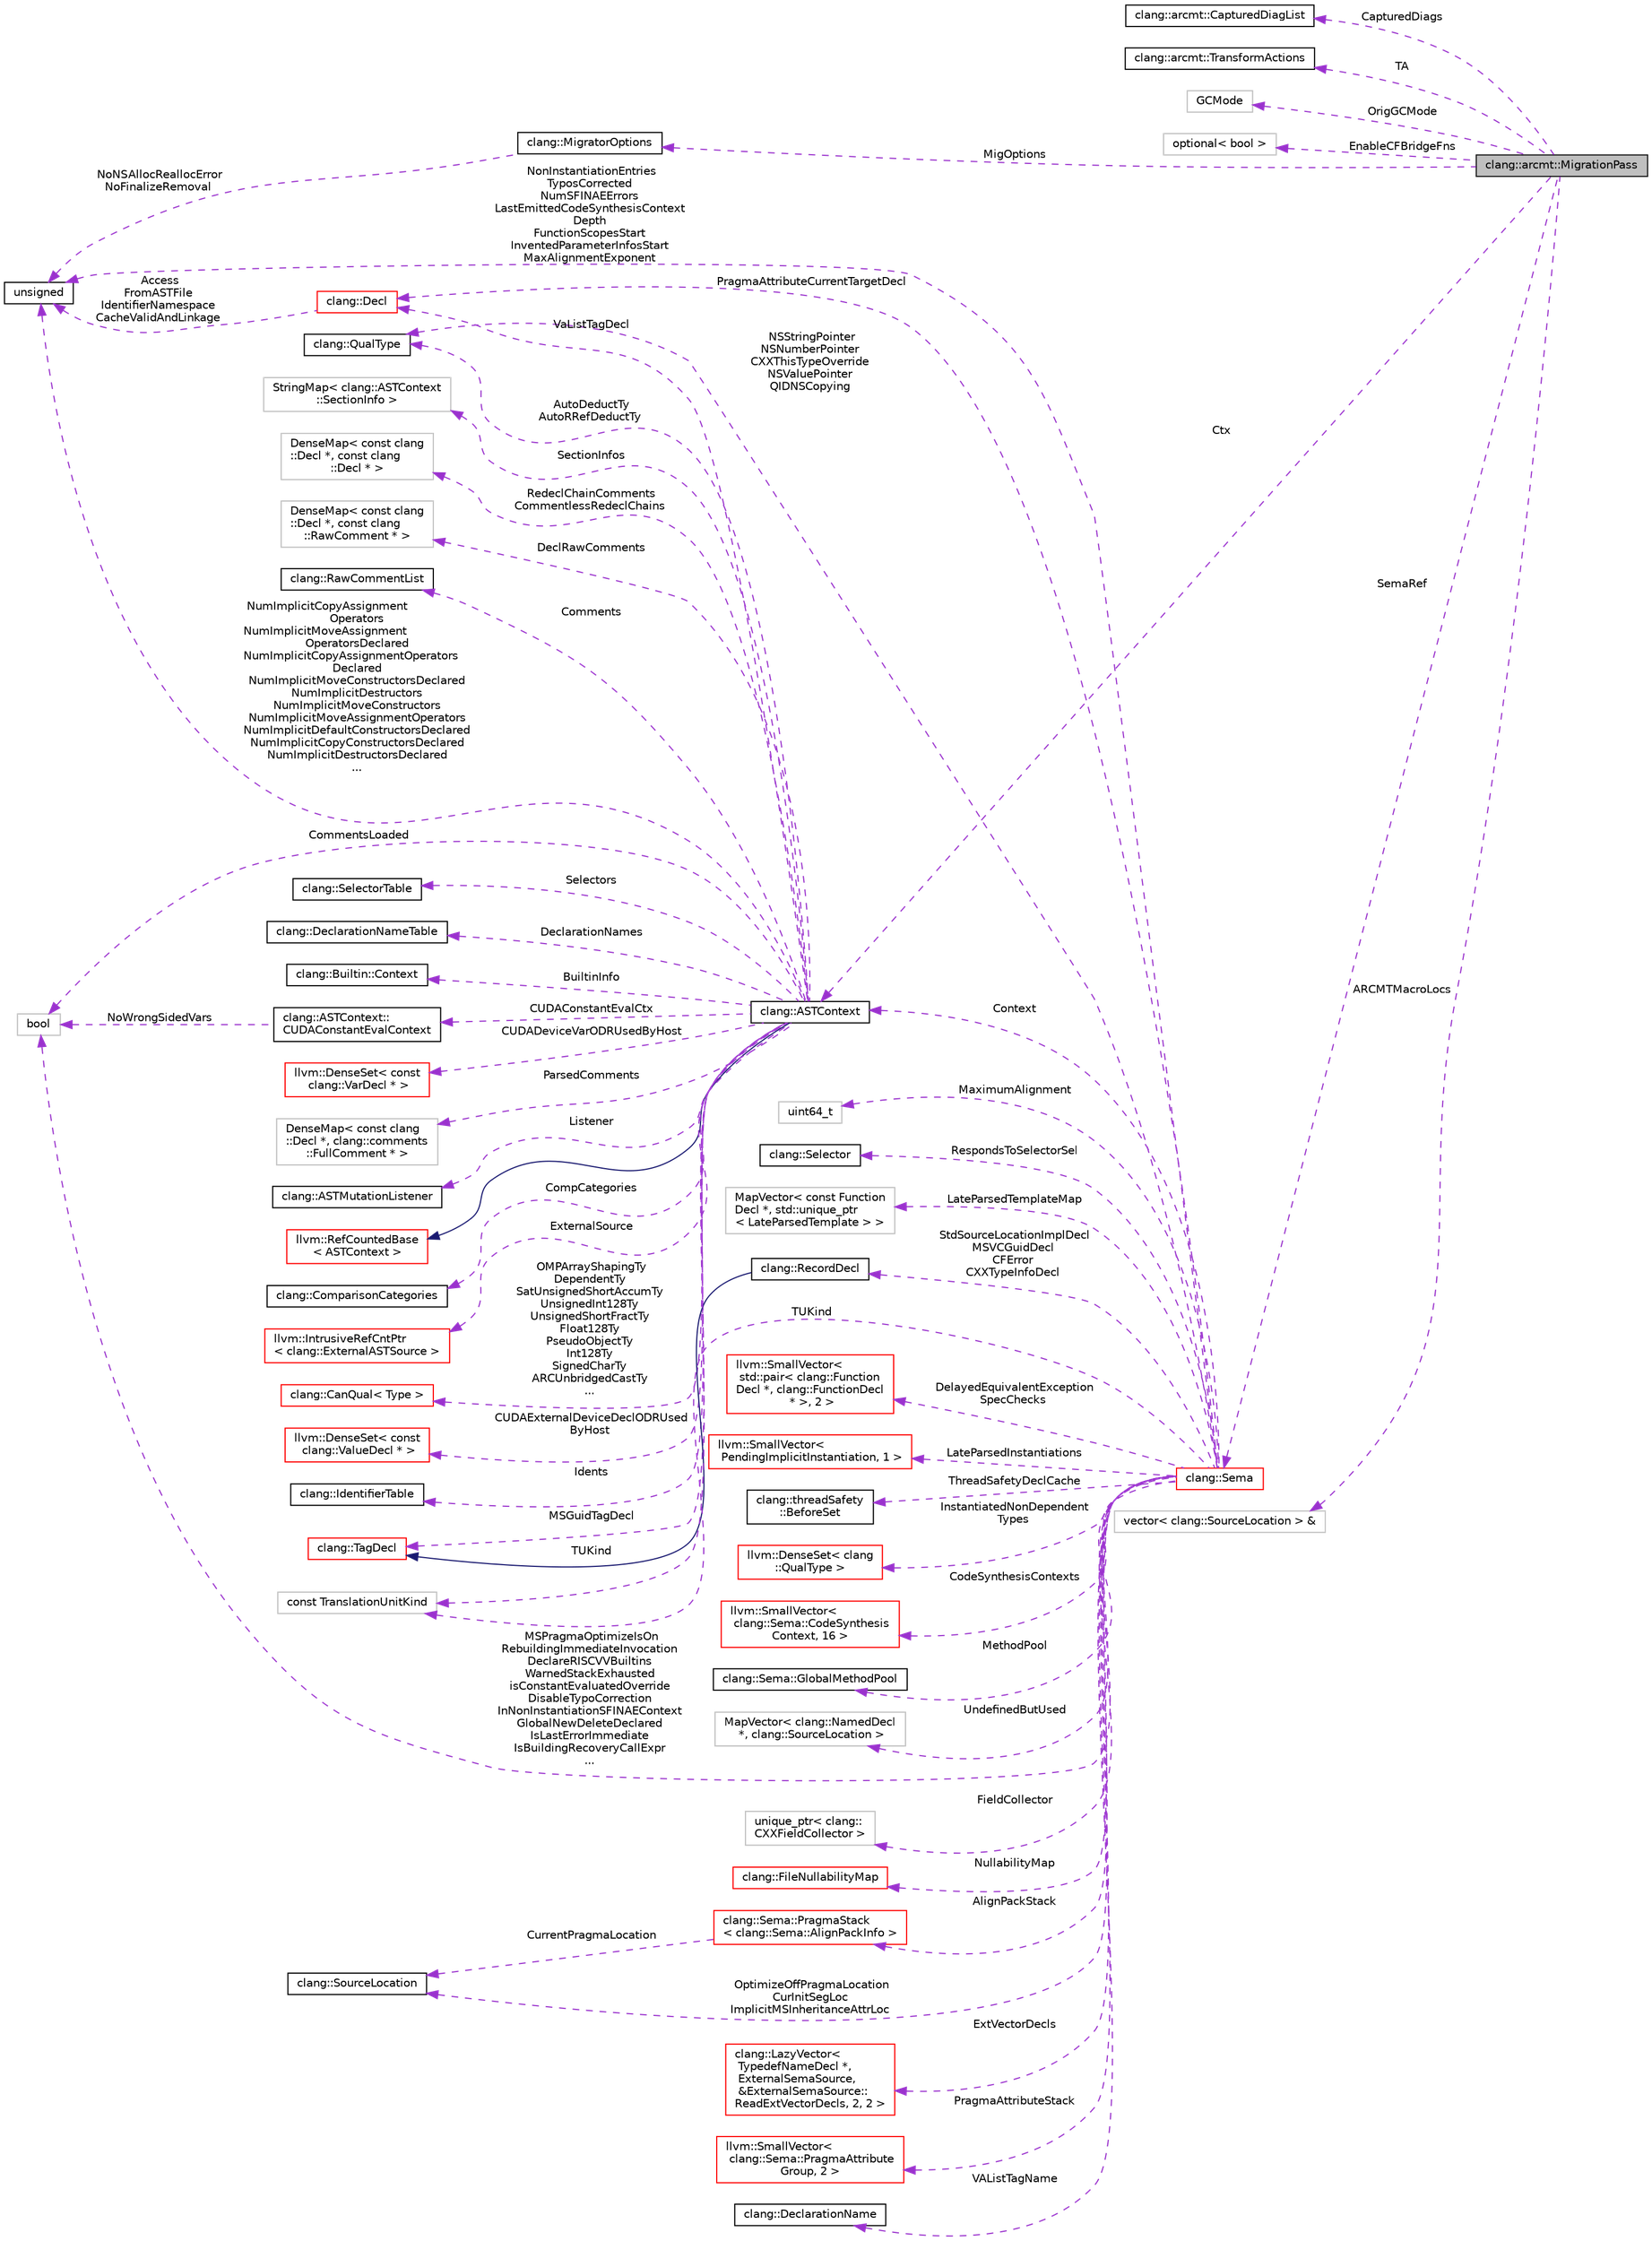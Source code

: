 digraph "clang::arcmt::MigrationPass"
{
 // LATEX_PDF_SIZE
  bgcolor="transparent";
  edge [fontname="Helvetica",fontsize="10",labelfontname="Helvetica",labelfontsize="10"];
  node [fontname="Helvetica",fontsize="10",shape=record];
  rankdir="LR";
  Node1 [label="clang::arcmt::MigrationPass",height=0.2,width=0.4,color="black", fillcolor="grey75", style="filled", fontcolor="black",tooltip=" "];
  Node2 -> Node1 [dir="back",color="darkorchid3",fontsize="10",style="dashed",label=" CapturedDiags" ,fontname="Helvetica"];
  Node2 [label="clang::arcmt::CapturedDiagList",height=0.2,width=0.4,color="black",URL="$classclang_1_1arcmt_1_1CapturedDiagList.html",tooltip=" "];
  Node3 -> Node1 [dir="back",color="darkorchid3",fontsize="10",style="dashed",label=" TA" ,fontname="Helvetica"];
  Node3 [label="clang::arcmt::TransformActions",height=0.2,width=0.4,color="black",URL="$classclang_1_1arcmt_1_1TransformActions.html",tooltip=" "];
  Node4 -> Node1 [dir="back",color="darkorchid3",fontsize="10",style="dashed",label=" OrigGCMode" ,fontname="Helvetica"];
  Node4 [label="GCMode",height=0.2,width=0.4,color="grey75",tooltip=" "];
  Node5 -> Node1 [dir="back",color="darkorchid3",fontsize="10",style="dashed",label=" EnableCFBridgeFns" ,fontname="Helvetica"];
  Node5 [label="optional\< bool \>",height=0.2,width=0.4,color="grey75",tooltip=" "];
  Node6 -> Node1 [dir="back",color="darkorchid3",fontsize="10",style="dashed",label=" MigOptions" ,fontname="Helvetica"];
  Node6 [label="clang::MigratorOptions",height=0.2,width=0.4,color="black",URL="$classclang_1_1MigratorOptions.html",tooltip=" "];
  Node7 -> Node6 [dir="back",color="darkorchid3",fontsize="10",style="dashed",label=" NoNSAllocReallocError\nNoFinalizeRemoval" ,fontname="Helvetica"];
  Node7 [label="unsigned",height=0.2,width=0.4,color="black",URL="$classunsigned.html",tooltip=" "];
  Node8 -> Node1 [dir="back",color="darkorchid3",fontsize="10",style="dashed",label=" Ctx" ,fontname="Helvetica"];
  Node8 [label="clang::ASTContext",height=0.2,width=0.4,color="black",URL="$classclang_1_1ASTContext.html",tooltip="Holds long-lived AST nodes (such as types and decls) that can be referred to throughout the semantic ..."];
  Node9 -> Node8 [dir="back",color="midnightblue",fontsize="10",style="solid",fontname="Helvetica"];
  Node9 [label="llvm::RefCountedBase\l\< ASTContext \>",height=0.2,width=0.4,color="red",URL="$classllvm_1_1RefCountedBase.html",tooltip=" "];
  Node11 -> Node8 [dir="back",color="darkorchid3",fontsize="10",style="dashed",label=" CompCategories" ,fontname="Helvetica"];
  Node11 [label="clang::ComparisonCategories",height=0.2,width=0.4,color="black",URL="$classclang_1_1ComparisonCategories.html",tooltip=" "];
  Node12 -> Node8 [dir="back",color="darkorchid3",fontsize="10",style="dashed",label=" ExternalSource" ,fontname="Helvetica"];
  Node12 [label="llvm::IntrusiveRefCntPtr\l\< clang::ExternalASTSource \>",height=0.2,width=0.4,color="red",URL="$classllvm_1_1IntrusiveRefCntPtr.html",tooltip=" "];
  Node14 -> Node8 [dir="back",color="darkorchid3",fontsize="10",style="dashed",label=" OMPArrayShapingTy\nDependentTy\nSatUnsignedShortAccumTy\nUnsignedInt128Ty\nUnsignedShortFractTy\nFloat128Ty\nPseudoObjectTy\nInt128Ty\nSignedCharTy\nARCUnbridgedCastTy\n..." ,fontname="Helvetica"];
  Node14 [label="clang::CanQual\< Type \>",height=0.2,width=0.4,color="red",URL="$classclang_1_1CanQual.html",tooltip=" "];
  Node16 -> Node8 [dir="back",color="darkorchid3",fontsize="10",style="dashed",label=" CUDAExternalDeviceDeclODRUsed\lByHost" ,fontname="Helvetica"];
  Node16 [label="llvm::DenseSet\< const\l clang::ValueDecl * \>",height=0.2,width=0.4,color="red",URL="$classllvm_1_1DenseSet.html",tooltip=" "];
  Node18 -> Node8 [dir="back",color="darkorchid3",fontsize="10",style="dashed",label=" Idents" ,fontname="Helvetica"];
  Node18 [label="clang::IdentifierTable",height=0.2,width=0.4,color="black",URL="$classclang_1_1IdentifierTable.html",tooltip="Implements an efficient mapping from strings to IdentifierInfo nodes."];
  Node19 -> Node8 [dir="back",color="darkorchid3",fontsize="10",style="dashed",label=" SectionInfos" ,fontname="Helvetica"];
  Node19 [label="StringMap\< clang::ASTContext\l::SectionInfo \>",height=0.2,width=0.4,color="grey75",tooltip=" "];
  Node20 -> Node8 [dir="back",color="darkorchid3",fontsize="10",style="dashed",label=" AutoDeductTy\nAutoRRefDeductTy" ,fontname="Helvetica"];
  Node20 [label="clang::QualType",height=0.2,width=0.4,color="black",URL="$classclang_1_1QualType.html",tooltip="A (possibly-)qualified type."];
  Node21 -> Node8 [dir="back",color="darkorchid3",fontsize="10",style="dashed",label=" MSGuidTagDecl" ,fontname="Helvetica"];
  Node21 [label="clang::TagDecl",height=0.2,width=0.4,color="red",URL="$classclang_1_1TagDecl.html",tooltip="Represents the declaration of a struct/union/class/enum."];
  Node43 -> Node8 [dir="back",color="darkorchid3",fontsize="10",style="dashed",label=" RedeclChainComments\nCommentlessRedeclChains" ,fontname="Helvetica"];
  Node43 [label="DenseMap\< const clang\l::Decl *, const clang\l::Decl * \>",height=0.2,width=0.4,color="grey75",tooltip=" "];
  Node44 -> Node8 [dir="back",color="darkorchid3",fontsize="10",style="dashed",label=" DeclRawComments" ,fontname="Helvetica"];
  Node44 [label="DenseMap\< const clang\l::Decl *, const clang\l::RawComment * \>",height=0.2,width=0.4,color="grey75",tooltip=" "];
  Node45 -> Node8 [dir="back",color="darkorchid3",fontsize="10",style="dashed",label=" Comments" ,fontname="Helvetica"];
  Node45 [label="clang::RawCommentList",height=0.2,width=0.4,color="black",URL="$classclang_1_1RawCommentList.html",tooltip="This class represents all comments included in the translation unit, sorted in order of appearance in..."];
  Node46 -> Node8 [dir="back",color="darkorchid3",fontsize="10",style="dashed",label=" CommentsLoaded" ,fontname="Helvetica"];
  Node46 [label="bool",height=0.2,width=0.4,color="grey75",tooltip=" "];
  Node47 -> Node8 [dir="back",color="darkorchid3",fontsize="10",style="dashed",label=" TUKind" ,fontname="Helvetica"];
  Node47 [label="const TranslationUnitKind",height=0.2,width=0.4,color="grey75",tooltip=" "];
  Node48 -> Node8 [dir="back",color="darkorchid3",fontsize="10",style="dashed",label=" Selectors" ,fontname="Helvetica"];
  Node48 [label="clang::SelectorTable",height=0.2,width=0.4,color="black",URL="$classclang_1_1SelectorTable.html",tooltip="This table allows us to fully hide how we implement multi-keyword caching."];
  Node7 -> Node8 [dir="back",color="darkorchid3",fontsize="10",style="dashed",label=" NumImplicitCopyAssignment\lOperators\nNumImplicitMoveAssignment\lOperatorsDeclared\nNumImplicitCopyAssignmentOperators\lDeclared\nNumImplicitMoveConstructorsDeclared\nNumImplicitDestructors\nNumImplicitMoveConstructors\nNumImplicitMoveAssignmentOperators\nNumImplicitDefaultConstructorsDeclared\nNumImplicitCopyConstructorsDeclared\nNumImplicitDestructorsDeclared\n..." ,fontname="Helvetica"];
  Node24 -> Node8 [dir="back",color="darkorchid3",fontsize="10",style="dashed",label=" VaListTagDecl" ,fontname="Helvetica"];
  Node24 [label="clang::Decl",height=0.2,width=0.4,color="red",URL="$classclang_1_1Decl.html",tooltip="Decl - This represents one declaration (or definition), e.g."];
  Node7 -> Node24 [dir="back",color="darkorchid3",fontsize="10",style="dashed",label=" Access\nFromASTFile\nIdentifierNamespace\nCacheValidAndLinkage" ,fontname="Helvetica"];
  Node49 -> Node8 [dir="back",color="darkorchid3",fontsize="10",style="dashed",label=" CUDAConstantEvalCtx" ,fontname="Helvetica"];
  Node49 [label="clang::ASTContext::\lCUDAConstantEvalContext",height=0.2,width=0.4,color="black",URL="$structclang_1_1ASTContext_1_1CUDAConstantEvalContext.html",tooltip=" "];
  Node46 -> Node49 [dir="back",color="darkorchid3",fontsize="10",style="dashed",label=" NoWrongSidedVars" ,fontname="Helvetica"];
  Node50 -> Node8 [dir="back",color="darkorchid3",fontsize="10",style="dashed",label=" DeclarationNames" ,fontname="Helvetica"];
  Node50 [label="clang::DeclarationNameTable",height=0.2,width=0.4,color="black",URL="$classclang_1_1DeclarationNameTable.html",tooltip="DeclarationNameTable is used to store and retrieve DeclarationName instances for the various kinds of..."];
  Node51 -> Node8 [dir="back",color="darkorchid3",fontsize="10",style="dashed",label=" BuiltinInfo" ,fontname="Helvetica"];
  Node51 [label="clang::Builtin::Context",height=0.2,width=0.4,color="black",URL="$classclang_1_1Builtin_1_1Context.html",tooltip="Holds information about both target-independent and target-specific builtins, allowing easy queries b..."];
  Node52 -> Node8 [dir="back",color="darkorchid3",fontsize="10",style="dashed",label=" CUDADeviceVarODRUsedByHost" ,fontname="Helvetica"];
  Node52 [label="llvm::DenseSet\< const\l clang::VarDecl * \>",height=0.2,width=0.4,color="red",URL="$classllvm_1_1DenseSet.html",tooltip=" "];
  Node53 -> Node8 [dir="back",color="darkorchid3",fontsize="10",style="dashed",label=" ParsedComments" ,fontname="Helvetica"];
  Node53 [label="DenseMap\< const clang\l::Decl *, clang::comments\l::FullComment * \>",height=0.2,width=0.4,color="grey75",tooltip=" "];
  Node54 -> Node8 [dir="back",color="darkorchid3",fontsize="10",style="dashed",label=" Listener" ,fontname="Helvetica"];
  Node54 [label="clang::ASTMutationListener",height=0.2,width=0.4,color="black",URL="$classclang_1_1ASTMutationListener.html",tooltip="An abstract interface that should be implemented by listeners that want to be notified when an AST en..."];
  Node55 -> Node1 [dir="back",color="darkorchid3",fontsize="10",style="dashed",label=" SemaRef" ,fontname="Helvetica"];
  Node55 [label="clang::Sema",height=0.2,width=0.4,color="red",URL="$classclang_1_1Sema.html",tooltip="Sema - This implements semantic analysis and AST building for C."];
  Node56 -> Node55 [dir="back",color="darkorchid3",fontsize="10",style="dashed",label=" LateParsedInstantiations" ,fontname="Helvetica"];
  Node56 [label="llvm::SmallVector\<\l PendingImplicitInstantiation, 1 \>",height=0.2,width=0.4,color="red",URL="$classllvm_1_1SmallVector.html",tooltip=" "];
  Node58 -> Node55 [dir="back",color="darkorchid3",fontsize="10",style="dashed",label=" ThreadSafetyDeclCache" ,fontname="Helvetica"];
  Node58 [label="clang::threadSafety\l::BeforeSet",height=0.2,width=0.4,color="black",URL="$classclang_1_1threadSafety_1_1BeforeSet.html",tooltip=" "];
  Node59 -> Node55 [dir="back",color="darkorchid3",fontsize="10",style="dashed",label=" InstantiatedNonDependent\lTypes" ,fontname="Helvetica"];
  Node59 [label="llvm::DenseSet\< clang\l::QualType \>",height=0.2,width=0.4,color="red",URL="$classllvm_1_1DenseSet.html",tooltip=" "];
  Node60 -> Node55 [dir="back",color="darkorchid3",fontsize="10",style="dashed",label=" CodeSynthesisContexts" ,fontname="Helvetica"];
  Node60 [label="llvm::SmallVector\<\l clang::Sema::CodeSynthesis\lContext, 16 \>",height=0.2,width=0.4,color="red",URL="$classllvm_1_1SmallVector.html",tooltip=" "];
  Node61 -> Node55 [dir="back",color="darkorchid3",fontsize="10",style="dashed",label=" MethodPool" ,fontname="Helvetica"];
  Node61 [label="clang::Sema::GlobalMethodPool",height=0.2,width=0.4,color="black",URL="$classclang_1_1Sema_1_1GlobalMethodPool.html",tooltip=" "];
  Node62 -> Node55 [dir="back",color="darkorchid3",fontsize="10",style="dashed",label=" UndefinedButUsed" ,fontname="Helvetica"];
  Node62 [label="MapVector\< clang::NamedDecl\l *, clang::SourceLocation \>",height=0.2,width=0.4,color="grey75",tooltip=" "];
  Node63 -> Node55 [dir="back",color="darkorchid3",fontsize="10",style="dashed",label=" StdSourceLocationImplDecl\nMSVCGuidDecl\nCFError\nCXXTypeInfoDecl" ,fontname="Helvetica"];
  Node63 [label="clang::RecordDecl",height=0.2,width=0.4,color="black",URL="$classclang_1_1RecordDecl.html",tooltip="Represents a struct/union/class."];
  Node21 -> Node63 [dir="back",color="midnightblue",fontsize="10",style="solid",fontname="Helvetica"];
  Node64 -> Node55 [dir="back",color="darkorchid3",fontsize="10",style="dashed",label=" FieldCollector" ,fontname="Helvetica"];
  Node64 [label="unique_ptr\< clang::\lCXXFieldCollector \>",height=0.2,width=0.4,color="grey75",tooltip=" "];
  Node65 -> Node55 [dir="back",color="darkorchid3",fontsize="10",style="dashed",label=" NullabilityMap" ,fontname="Helvetica"];
  Node65 [label="clang::FileNullabilityMap",height=0.2,width=0.4,color="red",URL="$classclang_1_1FileNullabilityMap.html",tooltip="A mapping from file IDs to a record of whether we've seen nullability information in that file."];
  Node70 -> Node55 [dir="back",color="darkorchid3",fontsize="10",style="dashed",label=" AlignPackStack" ,fontname="Helvetica"];
  Node70 [label="clang::Sema::PragmaStack\l\< clang::Sema::AlignPackInfo \>",height=0.2,width=0.4,color="red",URL="$structclang_1_1Sema_1_1PragmaStack.html",tooltip=" "];
  Node67 -> Node70 [dir="back",color="darkorchid3",fontsize="10",style="dashed",label=" CurrentPragmaLocation" ,fontname="Helvetica"];
  Node67 [label="clang::SourceLocation",height=0.2,width=0.4,color="black",URL="$classclang_1_1SourceLocation.html",tooltip="Encodes a location in the source."];
  Node75 -> Node55 [dir="back",color="darkorchid3",fontsize="10",style="dashed",label=" ExtVectorDecls" ,fontname="Helvetica"];
  Node75 [label="clang::LazyVector\<\l TypedefNameDecl *,\l ExternalSemaSource,\l &ExternalSemaSource::\lReadExtVectorDecls, 2, 2 \>",height=0.2,width=0.4,color="red",URL="$classclang_1_1LazyVector.html",tooltip=" "];
  Node77 -> Node55 [dir="back",color="darkorchid3",fontsize="10",style="dashed",label=" PragmaAttributeStack" ,fontname="Helvetica"];
  Node77 [label="llvm::SmallVector\<\l clang::Sema::PragmaAttribute\lGroup, 2 \>",height=0.2,width=0.4,color="red",URL="$classllvm_1_1SmallVector.html",tooltip=" "];
  Node67 -> Node55 [dir="back",color="darkorchid3",fontsize="10",style="dashed",label=" OptimizeOffPragmaLocation\nCurInitSegLoc\nImplicitMSInheritanceAttrLoc" ,fontname="Helvetica"];
  Node78 -> Node55 [dir="back",color="darkorchid3",fontsize="10",style="dashed",label=" VAListTagName" ,fontname="Helvetica"];
  Node78 [label="clang::DeclarationName",height=0.2,width=0.4,color="black",URL="$classclang_1_1DeclarationName.html",tooltip="The name of a declaration."];
  Node79 -> Node55 [dir="back",color="darkorchid3",fontsize="10",style="dashed",label=" MaximumAlignment" ,fontname="Helvetica"];
  Node79 [label="uint64_t",height=0.2,width=0.4,color="grey75",tooltip=" "];
  Node80 -> Node55 [dir="back",color="darkorchid3",fontsize="10",style="dashed",label=" RespondsToSelectorSel" ,fontname="Helvetica"];
  Node80 [label="clang::Selector",height=0.2,width=0.4,color="black",URL="$classclang_1_1Selector.html",tooltip="Smart pointer class that efficiently represents Objective-C method names."];
  Node81 -> Node55 [dir="back",color="darkorchid3",fontsize="10",style="dashed",label=" LateParsedTemplateMap" ,fontname="Helvetica"];
  Node81 [label="MapVector\< const Function\lDecl *, std::unique_ptr\l\< LateParsedTemplate \> \>",height=0.2,width=0.4,color="grey75",tooltip=" "];
  Node82 -> Node55 [dir="back",color="darkorchid3",fontsize="10",style="dashed",label=" DelayedEquivalentException\lSpecChecks" ,fontname="Helvetica"];
  Node82 [label="llvm::SmallVector\<\l std::pair\< clang::Function\lDecl *, clang::FunctionDecl\l * \>, 2 \>",height=0.2,width=0.4,color="red",URL="$classllvm_1_1SmallVector.html",tooltip=" "];
  Node8 -> Node55 [dir="back",color="darkorchid3",fontsize="10",style="dashed",label=" Context" ,fontname="Helvetica"];
  Node20 -> Node55 [dir="back",color="darkorchid3",fontsize="10",style="dashed",label=" NSStringPointer\nNSNumberPointer\nCXXThisTypeOverride\nNSValuePointer\nQIDNSCopying" ,fontname="Helvetica"];
  Node47 -> Node55 [dir="back",color="darkorchid3",fontsize="10",style="dashed",label=" TUKind" ,fontname="Helvetica"];
  Node46 -> Node55 [dir="back",color="darkorchid3",fontsize="10",style="dashed",label=" MSPragmaOptimizeIsOn\nRebuildingImmediateInvocation\nDeclareRISCVVBuiltins\nWarnedStackExhausted\nisConstantEvaluatedOverride\nDisableTypoCorrection\nInNonInstantiationSFINAEContext\nGlobalNewDeleteDeclared\nIsLastErrorImmediate\nIsBuildingRecoveryCallExpr\n..." ,fontname="Helvetica"];
  Node24 -> Node55 [dir="back",color="darkorchid3",fontsize="10",style="dashed",label=" PragmaAttributeCurrentTargetDecl" ,fontname="Helvetica"];
  Node7 -> Node55 [dir="back",color="darkorchid3",fontsize="10",style="dashed",label=" NonInstantiationEntries\nTyposCorrected\nNumSFINAEErrors\nLastEmittedCodeSynthesisContext\lDepth\nFunctionScopesStart\nInventedParameterInfosStart\nMaxAlignmentExponent" ,fontname="Helvetica"];
  Node273 -> Node1 [dir="back",color="darkorchid3",fontsize="10",style="dashed",label=" ARCMTMacroLocs" ,fontname="Helvetica"];
  Node273 [label="vector\< clang::SourceLocation \> &",height=0.2,width=0.4,color="grey75",tooltip=" "];
}
